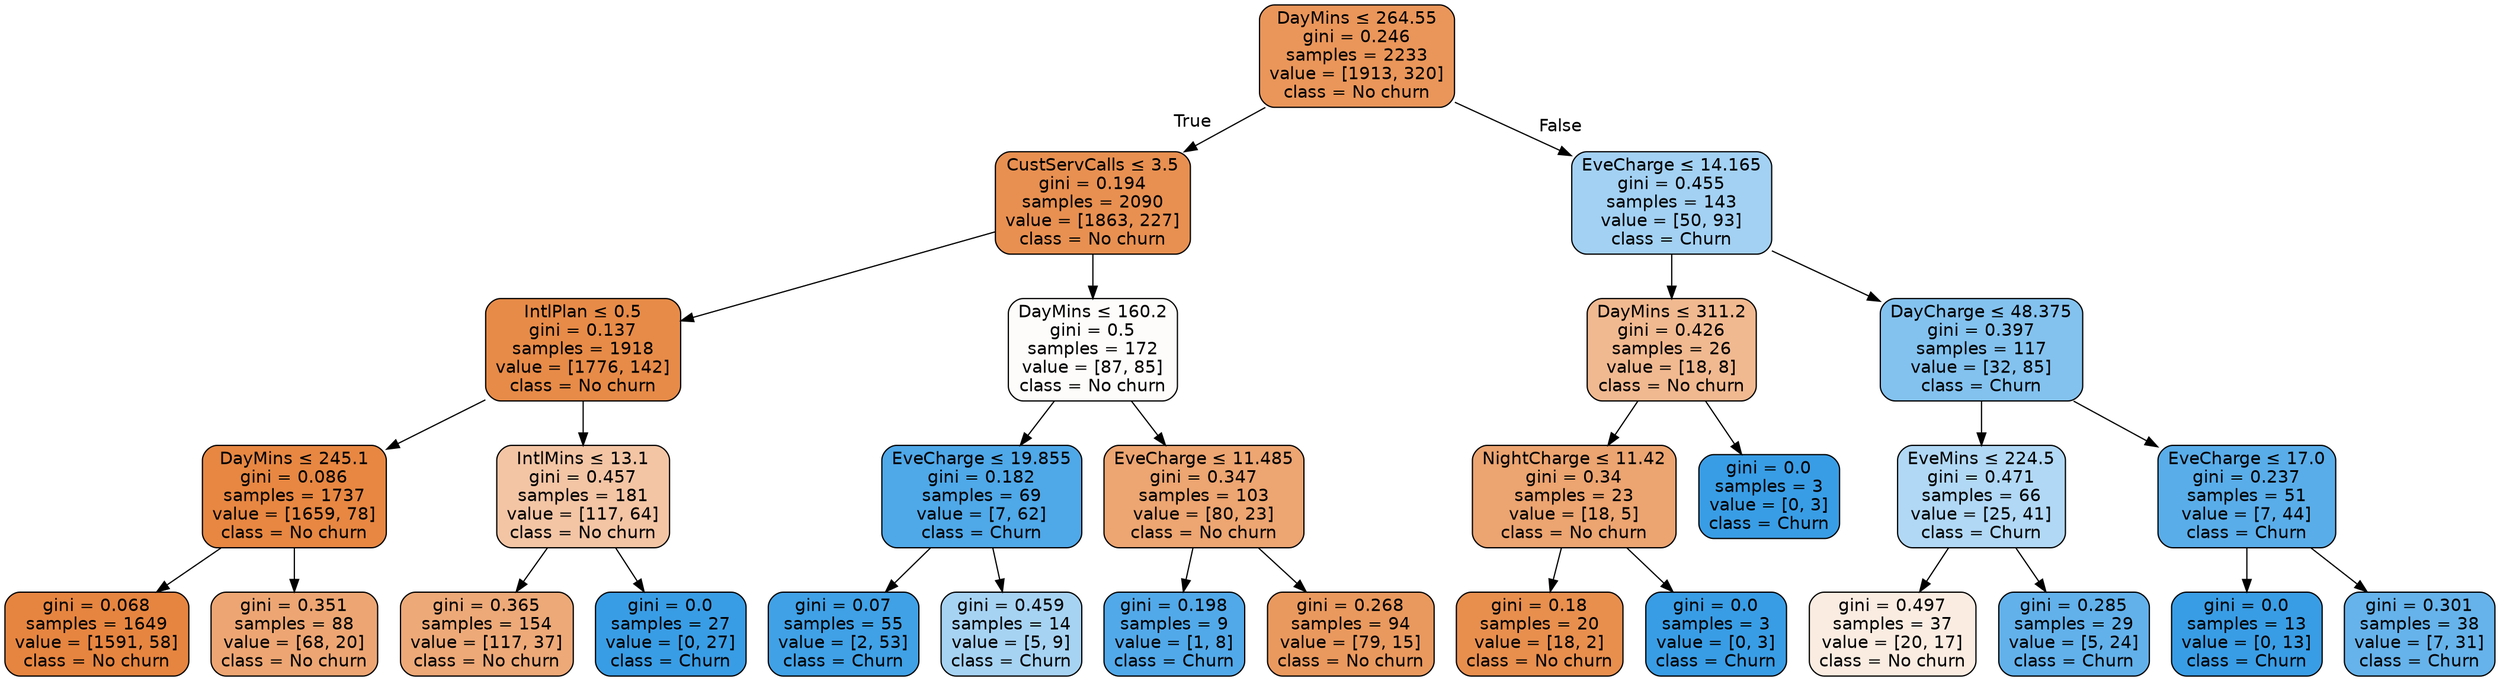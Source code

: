 digraph Tree {
node [shape=box, style="filled, rounded", color="black", fontname=helvetica] ;
edge [fontname=helvetica] ;
0 [label=<DayMins &le; 264.55<br/>gini = 0.246<br/>samples = 2233<br/>value = [1913, 320]<br/>class = No churn>, fillcolor="#e58139d4"] ;
1 [label=<CustServCalls &le; 3.5<br/>gini = 0.194<br/>samples = 2090<br/>value = [1863, 227]<br/>class = No churn>, fillcolor="#e58139e0"] ;
0 -> 1 [labeldistance=2.5, labelangle=45, headlabel="True"] ;
2 [label=<IntlPlan &le; 0.5<br/>gini = 0.137<br/>samples = 1918<br/>value = [1776, 142]<br/>class = No churn>, fillcolor="#e58139eb"] ;
1 -> 2 ;
3 [label=<DayMins &le; 245.1<br/>gini = 0.086<br/>samples = 1737<br/>value = [1659, 78]<br/>class = No churn>, fillcolor="#e58139f3"] ;
2 -> 3 ;
4 [label=<gini = 0.068<br/>samples = 1649<br/>value = [1591, 58]<br/>class = No churn>, fillcolor="#e58139f6"] ;
3 -> 4 ;
5 [label=<gini = 0.351<br/>samples = 88<br/>value = [68, 20]<br/>class = No churn>, fillcolor="#e58139b4"] ;
3 -> 5 ;
6 [label=<IntlMins &le; 13.1<br/>gini = 0.457<br/>samples = 181<br/>value = [117, 64]<br/>class = No churn>, fillcolor="#e5813974"] ;
2 -> 6 ;
7 [label=<gini = 0.365<br/>samples = 154<br/>value = [117, 37]<br/>class = No churn>, fillcolor="#e58139ae"] ;
6 -> 7 ;
8 [label=<gini = 0.0<br/>samples = 27<br/>value = [0, 27]<br/>class = Churn>, fillcolor="#399de5ff"] ;
6 -> 8 ;
9 [label=<DayMins &le; 160.2<br/>gini = 0.5<br/>samples = 172<br/>value = [87, 85]<br/>class = No churn>, fillcolor="#e5813906"] ;
1 -> 9 ;
10 [label=<EveCharge &le; 19.855<br/>gini = 0.182<br/>samples = 69<br/>value = [7, 62]<br/>class = Churn>, fillcolor="#399de5e2"] ;
9 -> 10 ;
11 [label=<gini = 0.07<br/>samples = 55<br/>value = [2, 53]<br/>class = Churn>, fillcolor="#399de5f5"] ;
10 -> 11 ;
12 [label=<gini = 0.459<br/>samples = 14<br/>value = [5, 9]<br/>class = Churn>, fillcolor="#399de571"] ;
10 -> 12 ;
13 [label=<EveCharge &le; 11.485<br/>gini = 0.347<br/>samples = 103<br/>value = [80, 23]<br/>class = No churn>, fillcolor="#e58139b6"] ;
9 -> 13 ;
14 [label=<gini = 0.198<br/>samples = 9<br/>value = [1, 8]<br/>class = Churn>, fillcolor="#399de5df"] ;
13 -> 14 ;
15 [label=<gini = 0.268<br/>samples = 94<br/>value = [79, 15]<br/>class = No churn>, fillcolor="#e58139cf"] ;
13 -> 15 ;
16 [label=<EveCharge &le; 14.165<br/>gini = 0.455<br/>samples = 143<br/>value = [50, 93]<br/>class = Churn>, fillcolor="#399de576"] ;
0 -> 16 [labeldistance=2.5, labelangle=-45, headlabel="False"] ;
17 [label=<DayMins &le; 311.2<br/>gini = 0.426<br/>samples = 26<br/>value = [18, 8]<br/>class = No churn>, fillcolor="#e581398e"] ;
16 -> 17 ;
18 [label=<NightCharge &le; 11.42<br/>gini = 0.34<br/>samples = 23<br/>value = [18, 5]<br/>class = No churn>, fillcolor="#e58139b8"] ;
17 -> 18 ;
19 [label=<gini = 0.18<br/>samples = 20<br/>value = [18, 2]<br/>class = No churn>, fillcolor="#e58139e3"] ;
18 -> 19 ;
20 [label=<gini = 0.0<br/>samples = 3<br/>value = [0, 3]<br/>class = Churn>, fillcolor="#399de5ff"] ;
18 -> 20 ;
21 [label=<gini = 0.0<br/>samples = 3<br/>value = [0, 3]<br/>class = Churn>, fillcolor="#399de5ff"] ;
17 -> 21 ;
22 [label=<DayCharge &le; 48.375<br/>gini = 0.397<br/>samples = 117<br/>value = [32, 85]<br/>class = Churn>, fillcolor="#399de59f"] ;
16 -> 22 ;
23 [label=<EveMins &le; 224.5<br/>gini = 0.471<br/>samples = 66<br/>value = [25, 41]<br/>class = Churn>, fillcolor="#399de564"] ;
22 -> 23 ;
24 [label=<gini = 0.497<br/>samples = 37<br/>value = [20, 17]<br/>class = No churn>, fillcolor="#e5813926"] ;
23 -> 24 ;
25 [label=<gini = 0.285<br/>samples = 29<br/>value = [5, 24]<br/>class = Churn>, fillcolor="#399de5ca"] ;
23 -> 25 ;
26 [label=<EveCharge &le; 17.0<br/>gini = 0.237<br/>samples = 51<br/>value = [7, 44]<br/>class = Churn>, fillcolor="#399de5d6"] ;
22 -> 26 ;
27 [label=<gini = 0.0<br/>samples = 13<br/>value = [0, 13]<br/>class = Churn>, fillcolor="#399de5ff"] ;
26 -> 27 ;
28 [label=<gini = 0.301<br/>samples = 38<br/>value = [7, 31]<br/>class = Churn>, fillcolor="#399de5c5"] ;
26 -> 28 ;
}

